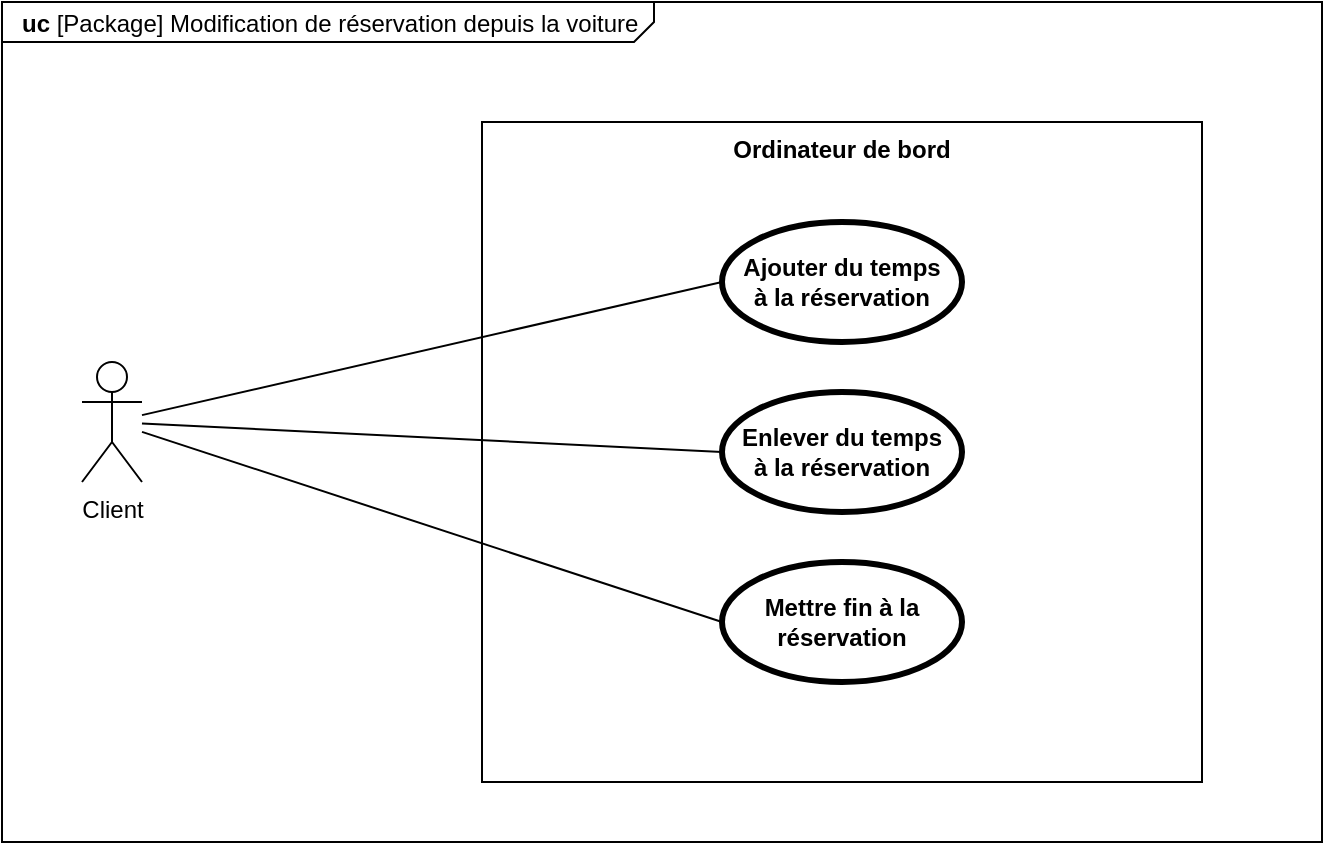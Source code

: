 <mxfile version="13.8.0"><diagram id="10IIVJ4jIcLO3f1eUX44" name="Page-1"><mxGraphModel dx="1039" dy="610" grid="1" gridSize="10" guides="1" tooltips="1" connect="1" arrows="1" fold="1" page="1" pageScale="1" pageWidth="850" pageHeight="1100" math="0" shadow="0"><root><mxCell id="0"/><mxCell id="1" parent="0"/><mxCell id="FJix6Bpf5GbGzloy6tIz-19" value="&lt;p style=&quot;margin: 0px ; margin-top: 4px ; margin-left: 10px ; text-align: left&quot;&gt;&lt;b&gt;uc &lt;/b&gt;[Package] Modification de réservation depuis la voiture&lt;/p&gt;" style="html=1;shape=mxgraph.sysml.package;xSize=90;align=left;spacingLeft=10;overflow=fill;strokeWidth=1;recursiveResize=0;labelX=326;" vertex="1" parent="1"><mxGeometry x="140" y="110" width="660" height="420" as="geometry"/></mxCell><mxCell id="FJix6Bpf5GbGzloy6tIz-7" value="Ordinateur de bord" style="shape=rect;html=1;verticalAlign=top;fontStyle=1;whiteSpace=wrap;align=center;" vertex="1" parent="1"><mxGeometry x="380" y="170" width="360" height="330" as="geometry"/></mxCell><mxCell id="FJix6Bpf5GbGzloy6tIz-1" value="&lt;div&gt;Client&lt;/div&gt;" style="shape=umlActor;html=1;verticalLabelPosition=bottom;verticalAlign=top;align=center;" vertex="1" parent="1"><mxGeometry x="180" y="290" width="30" height="60" as="geometry"/></mxCell><mxCell id="FJix6Bpf5GbGzloy6tIz-3" value="" style="edgeStyle=none;html=1;endArrow=none;verticalAlign=bottom;entryX=0;entryY=0.5;entryDx=0;entryDy=0;" edge="1" parent="1" source="FJix6Bpf5GbGzloy6tIz-1" target="FJix6Bpf5GbGzloy6tIz-8"><mxGeometry width="160" relative="1" as="geometry"><mxPoint x="340" y="390" as="sourcePoint"/><mxPoint x="370" y="290" as="targetPoint"/></mxGeometry></mxCell><mxCell id="FJix6Bpf5GbGzloy6tIz-8" value="&lt;div&gt;Ajouter du temps&lt;/div&gt;&lt;div&gt;à la réservation&lt;br&gt;&lt;/div&gt;" style="shape=ellipse;html=1;strokeWidth=3;fontStyle=1;whiteSpace=wrap;align=center;perimeter=ellipsePerimeter;" vertex="1" parent="1"><mxGeometry x="500" y="220" width="120" height="60" as="geometry"/></mxCell><mxCell id="FJix6Bpf5GbGzloy6tIz-11" value="&lt;div&gt;Enlever du temps&lt;/div&gt;&lt;div&gt;à la réservation&lt;br&gt;&lt;/div&gt;" style="shape=ellipse;html=1;strokeWidth=3;fontStyle=1;whiteSpace=wrap;align=center;perimeter=ellipsePerimeter;" vertex="1" parent="1"><mxGeometry x="500" y="305" width="120" height="60" as="geometry"/></mxCell><mxCell id="FJix6Bpf5GbGzloy6tIz-12" value="&lt;div&gt;Mettre fin à la&lt;/div&gt;&lt;div&gt;réservation&lt;br&gt;&lt;/div&gt;" style="shape=ellipse;html=1;strokeWidth=3;fontStyle=1;whiteSpace=wrap;align=center;perimeter=ellipsePerimeter;" vertex="1" parent="1"><mxGeometry x="500" y="390" width="120" height="60" as="geometry"/></mxCell><mxCell id="FJix6Bpf5GbGzloy6tIz-13" value="" style="edgeStyle=none;html=1;endArrow=none;verticalAlign=bottom;entryX=0;entryY=0.5;entryDx=0;entryDy=0;" edge="1" parent="1" source="FJix6Bpf5GbGzloy6tIz-1" target="FJix6Bpf5GbGzloy6tIz-11"><mxGeometry width="160" relative="1" as="geometry"><mxPoint x="340" y="390" as="sourcePoint"/><mxPoint x="500" y="390" as="targetPoint"/></mxGeometry></mxCell><mxCell id="FJix6Bpf5GbGzloy6tIz-14" value="" style="edgeStyle=none;html=1;endArrow=none;verticalAlign=bottom;entryX=0;entryY=0.5;entryDx=0;entryDy=0;" edge="1" parent="1" source="FJix6Bpf5GbGzloy6tIz-1" target="FJix6Bpf5GbGzloy6tIz-12"><mxGeometry width="160" relative="1" as="geometry"><mxPoint x="340" y="390" as="sourcePoint"/><mxPoint x="500" y="390" as="targetPoint"/></mxGeometry></mxCell></root></mxGraphModel></diagram></mxfile>